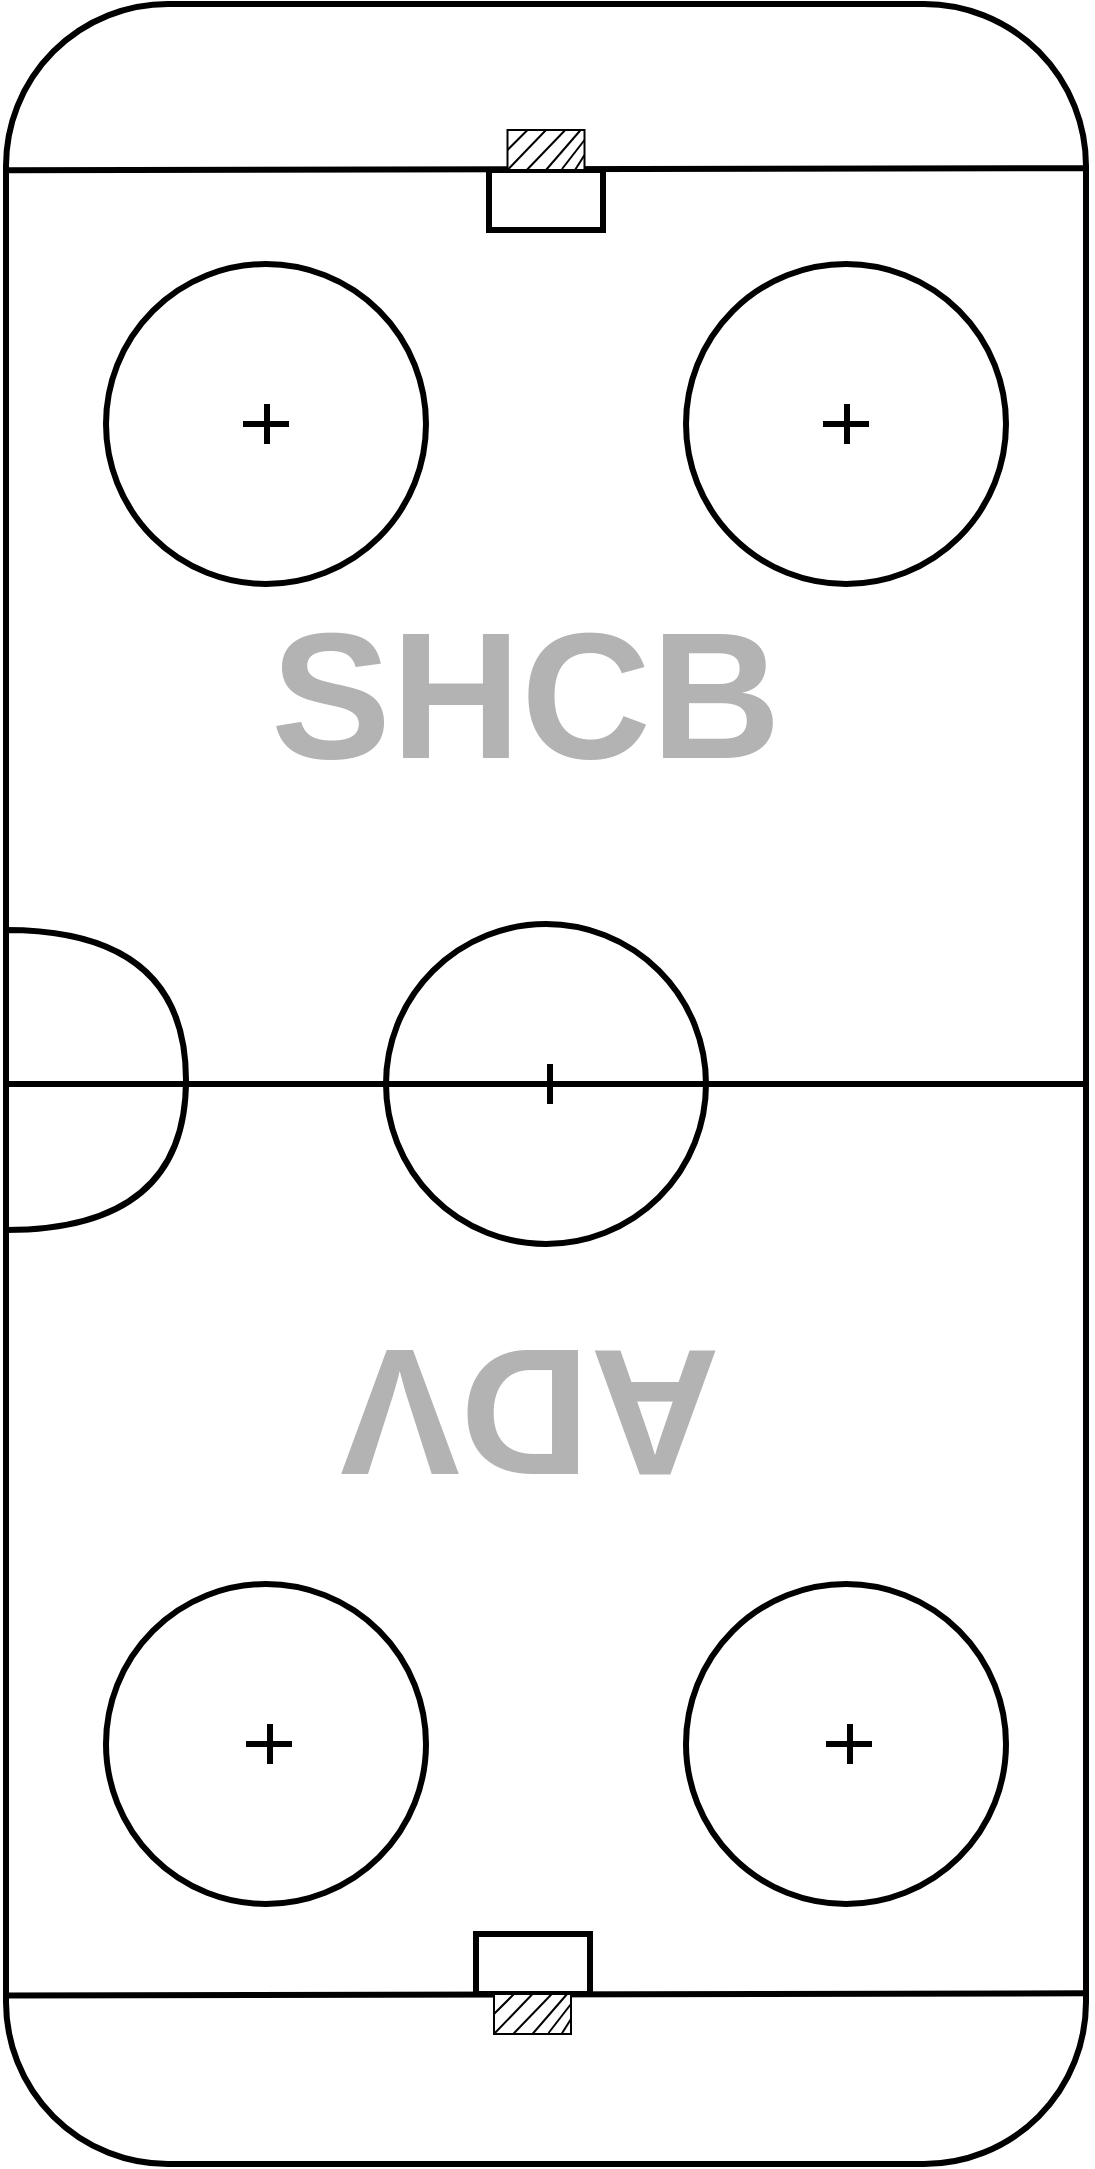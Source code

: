 <mxfile version="15.8.7" type="device" pages="2"><diagram id="g42Zd_SALIECPNh3PEEi" name="Page-1"><mxGraphModel dx="1106" dy="822" grid="1" gridSize="10" guides="1" tooltips="1" connect="1" arrows="1" fold="1" page="1" pageScale="1" pageWidth="827" pageHeight="1169" math="0" shadow="0"><root><mxCell id="0"/><mxCell id="1" parent="0"/><mxCell id="5c-MUNovvZ7m5kGAMDO7-1" value="" style="rounded=1;whiteSpace=wrap;html=1;strokeWidth=3;fillColor=none;" parent="1" vertex="1"><mxGeometry x="150" y="40" width="540" height="1080" as="geometry"/></mxCell><mxCell id="5c-MUNovvZ7m5kGAMDO7-20" value="" style="shape=or;whiteSpace=wrap;html=1;strokeWidth=3;fillColor=none;" parent="1" vertex="1"><mxGeometry x="150" y="503" width="90" height="150" as="geometry"/></mxCell><mxCell id="5c-MUNovvZ7m5kGAMDO7-9" value="" style="ellipse;whiteSpace=wrap;html=1;aspect=fixed;strokeWidth=3;fillColor=none;" parent="1" vertex="1"><mxGeometry x="340" y="500" width="160" height="160" as="geometry"/></mxCell><mxCell id="5c-MUNovvZ7m5kGAMDO7-2" value="" style="endArrow=none;html=1;rounded=0;entryX=0;entryY=0.5;entryDx=0;entryDy=0;exitX=1;exitY=0.5;exitDx=0;exitDy=0;strokeWidth=3;" parent="1" source="5c-MUNovvZ7m5kGAMDO7-1" target="5c-MUNovvZ7m5kGAMDO7-1" edge="1"><mxGeometry width="50" height="50" relative="1" as="geometry"><mxPoint x="680" y="570" as="sourcePoint"/><mxPoint x="440" y="590" as="targetPoint"/></mxGeometry></mxCell><mxCell id="5c-MUNovvZ7m5kGAMDO7-12" value="" style="endArrow=none;html=1;rounded=0;exitX=0;exitY=0.922;exitDx=0;exitDy=0;exitPerimeter=0;entryX=1;entryY=0.921;entryDx=0;entryDy=0;entryPerimeter=0;strokeWidth=3;" parent="1" source="5c-MUNovvZ7m5kGAMDO7-1" target="5c-MUNovvZ7m5kGAMDO7-1" edge="1"><mxGeometry width="50" height="50" relative="1" as="geometry"><mxPoint x="390" y="920" as="sourcePoint"/><mxPoint x="690" y="1015" as="targetPoint"/></mxGeometry></mxCell><mxCell id="5c-MUNovvZ7m5kGAMDO7-13" value="" style="endArrow=none;html=1;rounded=0;exitX=-0.001;exitY=0.077;exitDx=0;exitDy=0;exitPerimeter=0;entryX=1.001;entryY=0.076;entryDx=0;entryDy=0;entryPerimeter=0;strokeWidth=3;" parent="1" source="5c-MUNovvZ7m5kGAMDO7-1" target="5c-MUNovvZ7m5kGAMDO7-1" edge="1"><mxGeometry width="50" height="50" relative="1" as="geometry"><mxPoint x="150" y="121.08" as="sourcePoint"/><mxPoint x="690" y="120.0" as="targetPoint"/></mxGeometry></mxCell><mxCell id="5c-MUNovvZ7m5kGAMDO7-14" value="" style="ellipse;whiteSpace=wrap;html=1;aspect=fixed;strokeWidth=3;fillColor=none;" parent="1" vertex="1"><mxGeometry x="200" y="170" width="160" height="160" as="geometry"/></mxCell><mxCell id="5c-MUNovvZ7m5kGAMDO7-15" value="" style="ellipse;whiteSpace=wrap;html=1;aspect=fixed;strokeWidth=3;fillColor=none;" parent="1" vertex="1"><mxGeometry x="490" y="170" width="160" height="160" as="geometry"/></mxCell><mxCell id="5c-MUNovvZ7m5kGAMDO7-16" value="" style="ellipse;whiteSpace=wrap;html=1;aspect=fixed;strokeWidth=3;fillColor=none;" parent="1" vertex="1"><mxGeometry x="200" y="830" width="160" height="160" as="geometry"/></mxCell><mxCell id="5c-MUNovvZ7m5kGAMDO7-17" value="" style="ellipse;whiteSpace=wrap;html=1;aspect=fixed;strokeWidth=3;fillColor=none;" parent="1" vertex="1"><mxGeometry x="490" y="830" width="160" height="160" as="geometry"/></mxCell><mxCell id="5c-MUNovvZ7m5kGAMDO7-18" value="" style="rounded=0;whiteSpace=wrap;html=1;strokeWidth=3;fillColor=none;" parent="1" vertex="1"><mxGeometry x="385" y="1005" width="57" height="30" as="geometry"/></mxCell><mxCell id="5c-MUNovvZ7m5kGAMDO7-19" value="" style="rounded=0;whiteSpace=wrap;html=1;strokeWidth=3;fillColor=none;" parent="1" vertex="1"><mxGeometry x="391.5" y="123" width="57" height="30" as="geometry"/></mxCell><mxCell id="UKAGrbztOGWT6HZih3XT-1" value="SHCB" style="text;html=1;strokeColor=none;fillColor=none;align=center;verticalAlign=middle;whiteSpace=wrap;rounded=0;fontSize=90;fontStyle=1;fontColor=#B3B3B3;rotation=0;" parent="1" vertex="1"><mxGeometry x="380" y="370" width="60" height="30" as="geometry"/></mxCell><mxCell id="UKAGrbztOGWT6HZih3XT-2" value="ADV" style="text;html=1;strokeColor=none;fillColor=none;align=center;verticalAlign=middle;whiteSpace=wrap;rounded=0;fontSize=90;fontStyle=1;fontColor=#B3B3B3;rotation=-180;" parent="1" vertex="1"><mxGeometry x="382" y="730" width="60" height="30" as="geometry"/></mxCell><mxCell id="UKAGrbztOGWT6HZih3XT-12" value="" style="group" parent="1" vertex="1" connectable="0"><mxGeometry x="400.75" y="103" width="38.5" height="20" as="geometry"/></mxCell><mxCell id="UKAGrbztOGWT6HZih3XT-4" value="" style="rounded=0;whiteSpace=wrap;html=1;strokeWidth=1;" parent="UKAGrbztOGWT6HZih3XT-12" vertex="1"><mxGeometry width="38.5" height="20" as="geometry"/></mxCell><mxCell id="UKAGrbztOGWT6HZih3XT-6" value="" style="endArrow=none;html=1;rounded=0;fontSize=90;fontColor=#B3B3B3;" parent="UKAGrbztOGWT6HZih3XT-12" edge="1"><mxGeometry width="50" height="50" relative="1" as="geometry"><mxPoint y="10" as="sourcePoint"/><mxPoint x="10" as="targetPoint"/></mxGeometry></mxCell><mxCell id="UKAGrbztOGWT6HZih3XT-7" value="" style="endArrow=none;html=1;rounded=0;fontSize=90;fontColor=#B3B3B3;entryX=0.5;entryY=0;entryDx=0;entryDy=0;exitX=0;exitY=1;exitDx=0;exitDy=0;" parent="UKAGrbztOGWT6HZih3XT-12" source="UKAGrbztOGWT6HZih3XT-4" target="UKAGrbztOGWT6HZih3XT-4" edge="1"><mxGeometry width="50" height="50" relative="1" as="geometry"><mxPoint x="10" y="20" as="sourcePoint"/><mxPoint x="20" y="10" as="targetPoint"/></mxGeometry></mxCell><mxCell id="UKAGrbztOGWT6HZih3XT-8" value="" style="endArrow=none;html=1;rounded=0;fontSize=90;fontColor=#B3B3B3;entryX=0.75;entryY=0;entryDx=0;entryDy=0;exitX=0.25;exitY=1;exitDx=0;exitDy=0;" parent="UKAGrbztOGWT6HZih3XT-12" source="UKAGrbztOGWT6HZih3XT-4" target="UKAGrbztOGWT6HZih3XT-4" edge="1"><mxGeometry width="50" height="50" relative="1" as="geometry"><mxPoint x="20" y="30" as="sourcePoint"/><mxPoint x="30" y="20" as="targetPoint"/></mxGeometry></mxCell><mxCell id="UKAGrbztOGWT6HZih3XT-9" value="" style="endArrow=none;html=1;rounded=0;fontSize=90;fontColor=#B3B3B3;exitX=0.5;exitY=1;exitDx=0;exitDy=0;entryX=0.955;entryY=-0.012;entryDx=0;entryDy=0;entryPerimeter=0;" parent="UKAGrbztOGWT6HZih3XT-12" source="UKAGrbztOGWT6HZih3XT-4" target="UKAGrbztOGWT6HZih3XT-4" edge="1"><mxGeometry width="50" height="50" relative="1" as="geometry"><mxPoint x="30" y="40" as="sourcePoint"/><mxPoint x="40" as="targetPoint"/></mxGeometry></mxCell><mxCell id="UKAGrbztOGWT6HZih3XT-10" value="" style="endArrow=none;html=1;rounded=0;fontSize=90;fontColor=#B3B3B3;entryX=1;entryY=0.25;entryDx=0;entryDy=0;exitX=0.708;exitY=0.975;exitDx=0;exitDy=0;exitPerimeter=0;" parent="UKAGrbztOGWT6HZih3XT-12" source="UKAGrbztOGWT6HZih3XT-4" target="UKAGrbztOGWT6HZih3XT-4" edge="1"><mxGeometry width="50" height="50" relative="1" as="geometry"><mxPoint x="30" y="50" as="sourcePoint"/><mxPoint x="50" y="30" as="targetPoint"/></mxGeometry></mxCell><mxCell id="UKAGrbztOGWT6HZih3XT-11" value="" style="endArrow=none;html=1;rounded=0;fontSize=90;fontColor=#B3B3B3;entryX=1;entryY=0.625;entryDx=0;entryDy=0;entryPerimeter=0;exitX=0.877;exitY=1;exitDx=0;exitDy=0;exitPerimeter=0;" parent="UKAGrbztOGWT6HZih3XT-12" source="UKAGrbztOGWT6HZih3XT-4" target="UKAGrbztOGWT6HZih3XT-4" edge="1"><mxGeometry width="50" height="50" relative="1" as="geometry"><mxPoint x="50" y="60" as="sourcePoint"/><mxPoint x="60" y="50" as="targetPoint"/></mxGeometry></mxCell><mxCell id="UKAGrbztOGWT6HZih3XT-13" value="" style="group" parent="1" vertex="1" connectable="0"><mxGeometry x="394" y="1035" width="38.5" height="20" as="geometry"/></mxCell><mxCell id="UKAGrbztOGWT6HZih3XT-14" value="" style="rounded=0;whiteSpace=wrap;html=1;strokeWidth=1;" parent="UKAGrbztOGWT6HZih3XT-13" vertex="1"><mxGeometry width="38.5" height="20" as="geometry"/></mxCell><mxCell id="UKAGrbztOGWT6HZih3XT-15" value="" style="endArrow=none;html=1;rounded=0;fontSize=90;fontColor=#B3B3B3;" parent="UKAGrbztOGWT6HZih3XT-13" edge="1"><mxGeometry width="50" height="50" relative="1" as="geometry"><mxPoint y="10" as="sourcePoint"/><mxPoint x="10" as="targetPoint"/></mxGeometry></mxCell><mxCell id="UKAGrbztOGWT6HZih3XT-16" value="" style="endArrow=none;html=1;rounded=0;fontSize=90;fontColor=#B3B3B3;entryX=0.5;entryY=0;entryDx=0;entryDy=0;exitX=0;exitY=1;exitDx=0;exitDy=0;" parent="UKAGrbztOGWT6HZih3XT-13" source="UKAGrbztOGWT6HZih3XT-14" target="UKAGrbztOGWT6HZih3XT-14" edge="1"><mxGeometry width="50" height="50" relative="1" as="geometry"><mxPoint x="10" y="20" as="sourcePoint"/><mxPoint x="20" y="10" as="targetPoint"/></mxGeometry></mxCell><mxCell id="UKAGrbztOGWT6HZih3XT-17" value="" style="endArrow=none;html=1;rounded=0;fontSize=90;fontColor=#B3B3B3;entryX=0.75;entryY=0;entryDx=0;entryDy=0;exitX=0.25;exitY=1;exitDx=0;exitDy=0;" parent="UKAGrbztOGWT6HZih3XT-13" source="UKAGrbztOGWT6HZih3XT-14" target="UKAGrbztOGWT6HZih3XT-14" edge="1"><mxGeometry width="50" height="50" relative="1" as="geometry"><mxPoint x="20" y="30" as="sourcePoint"/><mxPoint x="30" y="20" as="targetPoint"/></mxGeometry></mxCell><mxCell id="UKAGrbztOGWT6HZih3XT-18" value="" style="endArrow=none;html=1;rounded=0;fontSize=90;fontColor=#B3B3B3;exitX=0.5;exitY=1;exitDx=0;exitDy=0;entryX=0.955;entryY=-0.012;entryDx=0;entryDy=0;entryPerimeter=0;" parent="UKAGrbztOGWT6HZih3XT-13" source="UKAGrbztOGWT6HZih3XT-14" target="UKAGrbztOGWT6HZih3XT-14" edge="1"><mxGeometry width="50" height="50" relative="1" as="geometry"><mxPoint x="30" y="40" as="sourcePoint"/><mxPoint x="40" as="targetPoint"/></mxGeometry></mxCell><mxCell id="UKAGrbztOGWT6HZih3XT-19" value="" style="endArrow=none;html=1;rounded=0;fontSize=90;fontColor=#B3B3B3;entryX=1;entryY=0.25;entryDx=0;entryDy=0;exitX=0.708;exitY=0.975;exitDx=0;exitDy=0;exitPerimeter=0;" parent="UKAGrbztOGWT6HZih3XT-13" source="UKAGrbztOGWT6HZih3XT-14" target="UKAGrbztOGWT6HZih3XT-14" edge="1"><mxGeometry width="50" height="50" relative="1" as="geometry"><mxPoint x="30" y="50" as="sourcePoint"/><mxPoint x="50" y="30" as="targetPoint"/></mxGeometry></mxCell><mxCell id="UKAGrbztOGWT6HZih3XT-20" value="" style="endArrow=none;html=1;rounded=0;fontSize=90;fontColor=#B3B3B3;entryX=1;entryY=0.625;entryDx=0;entryDy=0;entryPerimeter=0;exitX=0.877;exitY=1;exitDx=0;exitDy=0;exitPerimeter=0;" parent="UKAGrbztOGWT6HZih3XT-13" source="UKAGrbztOGWT6HZih3XT-14" target="UKAGrbztOGWT6HZih3XT-14" edge="1"><mxGeometry width="50" height="50" relative="1" as="geometry"><mxPoint x="50" y="60" as="sourcePoint"/><mxPoint x="60" y="50" as="targetPoint"/></mxGeometry></mxCell><mxCell id="UKAGrbztOGWT6HZih3XT-24" value="" style="group" parent="1" vertex="1" connectable="0"><mxGeometry x="558.5" y="240" width="23" height="20" as="geometry"/></mxCell><mxCell id="UKAGrbztOGWT6HZih3XT-22" value="" style="endArrow=none;html=1;rounded=0;fontSize=90;fontColor=#B3B3B3;strokeWidth=3;" parent="UKAGrbztOGWT6HZih3XT-24" edge="1"><mxGeometry width="50" height="50" relative="1" as="geometry"><mxPoint x="12" y="20" as="sourcePoint"/><mxPoint x="12" as="targetPoint"/></mxGeometry></mxCell><mxCell id="UKAGrbztOGWT6HZih3XT-23" value="" style="endArrow=none;html=1;rounded=0;fontSize=90;fontColor=#B3B3B3;strokeWidth=3;" parent="UKAGrbztOGWT6HZih3XT-24" edge="1"><mxGeometry width="50" height="50" relative="1" as="geometry"><mxPoint y="10" as="sourcePoint"/><mxPoint x="23" y="10" as="targetPoint"/></mxGeometry></mxCell><mxCell id="UKAGrbztOGWT6HZih3XT-25" value="" style="group" parent="1" vertex="1" connectable="0"><mxGeometry x="268.5" y="240" width="23" height="20" as="geometry"/></mxCell><mxCell id="UKAGrbztOGWT6HZih3XT-26" value="" style="endArrow=none;html=1;rounded=0;fontSize=90;fontColor=#B3B3B3;strokeWidth=3;" parent="UKAGrbztOGWT6HZih3XT-25" edge="1"><mxGeometry width="50" height="50" relative="1" as="geometry"><mxPoint x="12" y="20" as="sourcePoint"/><mxPoint x="12" as="targetPoint"/></mxGeometry></mxCell><mxCell id="UKAGrbztOGWT6HZih3XT-27" value="" style="endArrow=none;html=1;rounded=0;fontSize=90;fontColor=#B3B3B3;strokeWidth=3;" parent="UKAGrbztOGWT6HZih3XT-25" edge="1"><mxGeometry width="50" height="50" relative="1" as="geometry"><mxPoint y="10" as="sourcePoint"/><mxPoint x="23" y="10" as="targetPoint"/></mxGeometry></mxCell><mxCell id="UKAGrbztOGWT6HZih3XT-28" value="" style="group" parent="1" vertex="1" connectable="0"><mxGeometry x="560" y="900" width="23" height="20" as="geometry"/></mxCell><mxCell id="UKAGrbztOGWT6HZih3XT-29" value="" style="endArrow=none;html=1;rounded=0;fontSize=90;fontColor=#B3B3B3;strokeWidth=3;" parent="UKAGrbztOGWT6HZih3XT-28" edge="1"><mxGeometry width="50" height="50" relative="1" as="geometry"><mxPoint x="12" y="20" as="sourcePoint"/><mxPoint x="12" as="targetPoint"/></mxGeometry></mxCell><mxCell id="UKAGrbztOGWT6HZih3XT-30" value="" style="endArrow=none;html=1;rounded=0;fontSize=90;fontColor=#B3B3B3;strokeWidth=3;" parent="UKAGrbztOGWT6HZih3XT-28" edge="1"><mxGeometry width="50" height="50" relative="1" as="geometry"><mxPoint y="10" as="sourcePoint"/><mxPoint x="23" y="10" as="targetPoint"/></mxGeometry></mxCell><mxCell id="UKAGrbztOGWT6HZih3XT-31" value="" style="group" parent="1" vertex="1" connectable="0"><mxGeometry x="270" y="900" width="23" height="20" as="geometry"/></mxCell><mxCell id="UKAGrbztOGWT6HZih3XT-32" value="" style="endArrow=none;html=1;rounded=0;fontSize=90;fontColor=#B3B3B3;strokeWidth=3;" parent="UKAGrbztOGWT6HZih3XT-31" edge="1"><mxGeometry width="50" height="50" relative="1" as="geometry"><mxPoint x="12" y="20" as="sourcePoint"/><mxPoint x="12" as="targetPoint"/></mxGeometry></mxCell><mxCell id="UKAGrbztOGWT6HZih3XT-33" value="" style="endArrow=none;html=1;rounded=0;fontSize=90;fontColor=#B3B3B3;strokeWidth=3;" parent="UKAGrbztOGWT6HZih3XT-31" edge="1"><mxGeometry width="50" height="50" relative="1" as="geometry"><mxPoint y="10" as="sourcePoint"/><mxPoint x="23" y="10" as="targetPoint"/></mxGeometry></mxCell><mxCell id="UKAGrbztOGWT6HZih3XT-34" value="" style="group" parent="1" vertex="1" connectable="0"><mxGeometry x="410" y="570" width="23" height="20" as="geometry"/></mxCell><mxCell id="UKAGrbztOGWT6HZih3XT-35" value="" style="endArrow=none;html=1;rounded=0;fontSize=90;fontColor=#B3B3B3;strokeWidth=3;" parent="UKAGrbztOGWT6HZih3XT-34" edge="1"><mxGeometry width="50" height="50" relative="1" as="geometry"><mxPoint x="12" y="20" as="sourcePoint"/><mxPoint x="12" as="targetPoint"/></mxGeometry></mxCell><mxCell id="UKAGrbztOGWT6HZih3XT-36" value="" style="endArrow=none;html=1;rounded=0;fontSize=90;fontColor=#B3B3B3;strokeWidth=3;" parent="UKAGrbztOGWT6HZih3XT-34" edge="1"><mxGeometry width="50" height="50" relative="1" as="geometry"><mxPoint y="10" as="sourcePoint"/><mxPoint x="23" y="10" as="targetPoint"/></mxGeometry></mxCell></root></mxGraphModel></diagram><diagram id="GbLXUEy693UpIqwX4yTl" name="ci/cd"><mxGraphModel dx="1106" dy="822" grid="1" gridSize="10" guides="1" tooltips="1" connect="1" arrows="1" fold="1" page="1" pageScale="1" pageWidth="827" pageHeight="1169" math="0" shadow="0"><root><mxCell id="qzaRPvpMSoZOtEAbKbJh-0"/><mxCell id="qzaRPvpMSoZOtEAbKbJh-1" parent="qzaRPvpMSoZOtEAbKbJh-0"/><mxCell id="qzaRPvpMSoZOtEAbKbJh-2" value="branche develop" style="rounded=0;whiteSpace=wrap;html=1;" vertex="1" parent="qzaRPvpMSoZOtEAbKbJh-1"><mxGeometry x="80" y="90" width="120" height="30" as="geometry"/></mxCell><mxCell id="qzaRPvpMSoZOtEAbKbJh-3" value="branche master" style="rounded=0;whiteSpace=wrap;html=1;" vertex="1" parent="qzaRPvpMSoZOtEAbKbJh-1"><mxGeometry x="80" y="160" width="120" height="30" as="geometry"/></mxCell><mxCell id="qzaRPvpMSoZOtEAbKbJh-4" value="tag" style="ellipse;whiteSpace=wrap;html=1;" vertex="1" parent="qzaRPvpMSoZOtEAbKbJh-1"><mxGeometry x="210" y="155" width="40" height="40" as="geometry"/></mxCell><mxCell id="qzaRPvpMSoZOtEAbKbJh-6" value="env prod" style="rounded=0;whiteSpace=wrap;html=1;" vertex="1" parent="qzaRPvpMSoZOtEAbKbJh-1"><mxGeometry x="280" y="155" width="120" height="35" as="geometry"/></mxCell><mxCell id="qzaRPvpMSoZOtEAbKbJh-7" value="env dev" style="rounded=0;whiteSpace=wrap;html=1;" vertex="1" parent="qzaRPvpMSoZOtEAbKbJh-1"><mxGeometry x="280" y="87.5" width="120" height="35" as="geometry"/></mxCell></root></mxGraphModel></diagram></mxfile>